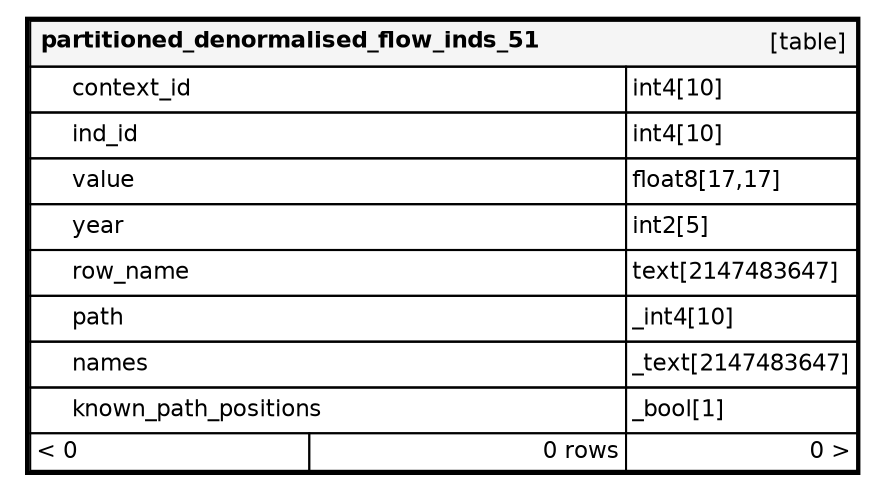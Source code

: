 digraph "partitioned_denormalised_flow_inds_51" {
  graph [
    rankdir="RL"
    bgcolor="#ffffff"
    nodesep="0.18"
    ranksep="0.46"
    fontname="Helvetica"
    fontsize="11"
    ration="compress"
  ];
  node [
    fontname="Helvetica"
    fontsize="11"
    shape="plaintext"
  ];
  edge [
    arrowsize="0.8"
  ];
  "partitioned_denormalised_flow_inds_51" [
   label=<
    <TABLE BORDER="2" CELLBORDER="1" CELLSPACING="0" BGCOLOR="#ffffff">
      <TR><TD COLSPAN="4"  BGCOLOR="#f5f5f5"><TABLE BORDER="0" CELLSPACING="0"><TR><TD ALIGN="LEFT"><B>partitioned_denormalised_flow_inds_51</B></TD><TD ALIGN="RIGHT">[table]</TD></TR></TABLE></TD></TR>
      <TR><TD PORT="context_id" COLSPAN="2" ALIGN="LEFT"><TABLE BORDER="0" CELLSPACING="0" ALIGN="LEFT"><TR ALIGN="LEFT"><TD ALIGN="LEFT" FIXEDSIZE="TRUE" WIDTH="15" HEIGHT="16"></TD><TD ALIGN="LEFT" FIXEDSIZE="TRUE" WIDTH="265" HEIGHT="16">context_id</TD></TR></TABLE></TD><TD PORT="context_id.type" ALIGN="LEFT">int4[10]</TD></TR>
      <TR><TD PORT="ind_id" COLSPAN="2" ALIGN="LEFT"><TABLE BORDER="0" CELLSPACING="0" ALIGN="LEFT"><TR ALIGN="LEFT"><TD ALIGN="LEFT" FIXEDSIZE="TRUE" WIDTH="15" HEIGHT="16"></TD><TD ALIGN="LEFT" FIXEDSIZE="TRUE" WIDTH="265" HEIGHT="16">ind_id</TD></TR></TABLE></TD><TD PORT="ind_id.type" ALIGN="LEFT">int4[10]</TD></TR>
      <TR><TD PORT="value" COLSPAN="2" ALIGN="LEFT"><TABLE BORDER="0" CELLSPACING="0" ALIGN="LEFT"><TR ALIGN="LEFT"><TD ALIGN="LEFT" FIXEDSIZE="TRUE" WIDTH="15" HEIGHT="16"></TD><TD ALIGN="LEFT" FIXEDSIZE="TRUE" WIDTH="265" HEIGHT="16">value</TD></TR></TABLE></TD><TD PORT="value.type" ALIGN="LEFT">float8[17,17]</TD></TR>
      <TR><TD PORT="year" COLSPAN="2" ALIGN="LEFT"><TABLE BORDER="0" CELLSPACING="0" ALIGN="LEFT"><TR ALIGN="LEFT"><TD ALIGN="LEFT" FIXEDSIZE="TRUE" WIDTH="15" HEIGHT="16"></TD><TD ALIGN="LEFT" FIXEDSIZE="TRUE" WIDTH="265" HEIGHT="16">year</TD></TR></TABLE></TD><TD PORT="year.type" ALIGN="LEFT">int2[5]</TD></TR>
      <TR><TD PORT="row_name" COLSPAN="2" ALIGN="LEFT"><TABLE BORDER="0" CELLSPACING="0" ALIGN="LEFT"><TR ALIGN="LEFT"><TD ALIGN="LEFT" FIXEDSIZE="TRUE" WIDTH="15" HEIGHT="16"></TD><TD ALIGN="LEFT" FIXEDSIZE="TRUE" WIDTH="265" HEIGHT="16">row_name</TD></TR></TABLE></TD><TD PORT="row_name.type" ALIGN="LEFT">text[2147483647]</TD></TR>
      <TR><TD PORT="path" COLSPAN="2" ALIGN="LEFT"><TABLE BORDER="0" CELLSPACING="0" ALIGN="LEFT"><TR ALIGN="LEFT"><TD ALIGN="LEFT" FIXEDSIZE="TRUE" WIDTH="15" HEIGHT="16"></TD><TD ALIGN="LEFT" FIXEDSIZE="TRUE" WIDTH="265" HEIGHT="16">path</TD></TR></TABLE></TD><TD PORT="path.type" ALIGN="LEFT">_int4[10]</TD></TR>
      <TR><TD PORT="names" COLSPAN="2" ALIGN="LEFT"><TABLE BORDER="0" CELLSPACING="0" ALIGN="LEFT"><TR ALIGN="LEFT"><TD ALIGN="LEFT" FIXEDSIZE="TRUE" WIDTH="15" HEIGHT="16"></TD><TD ALIGN="LEFT" FIXEDSIZE="TRUE" WIDTH="265" HEIGHT="16">names</TD></TR></TABLE></TD><TD PORT="names.type" ALIGN="LEFT">_text[2147483647]</TD></TR>
      <TR><TD PORT="known_path_positions" COLSPAN="2" ALIGN="LEFT"><TABLE BORDER="0" CELLSPACING="0" ALIGN="LEFT"><TR ALIGN="LEFT"><TD ALIGN="LEFT" FIXEDSIZE="TRUE" WIDTH="15" HEIGHT="16"></TD><TD ALIGN="LEFT" FIXEDSIZE="TRUE" WIDTH="265" HEIGHT="16">known_path_positions</TD></TR></TABLE></TD><TD PORT="known_path_positions.type" ALIGN="LEFT">_bool[1]</TD></TR>
      <TR><TD ALIGN="LEFT" BGCOLOR="#ffffff">&lt; 0</TD><TD ALIGN="RIGHT" BGCOLOR="#ffffff">0 rows</TD><TD ALIGN="RIGHT" BGCOLOR="#ffffff">0 &gt;</TD></TR>
    </TABLE>>
    URL="tables/partitioned_denormalised_flow_inds_51.html"
    target="_top"
    tooltip="partitioned_denormalised_flow_inds_51"
  ];
}
